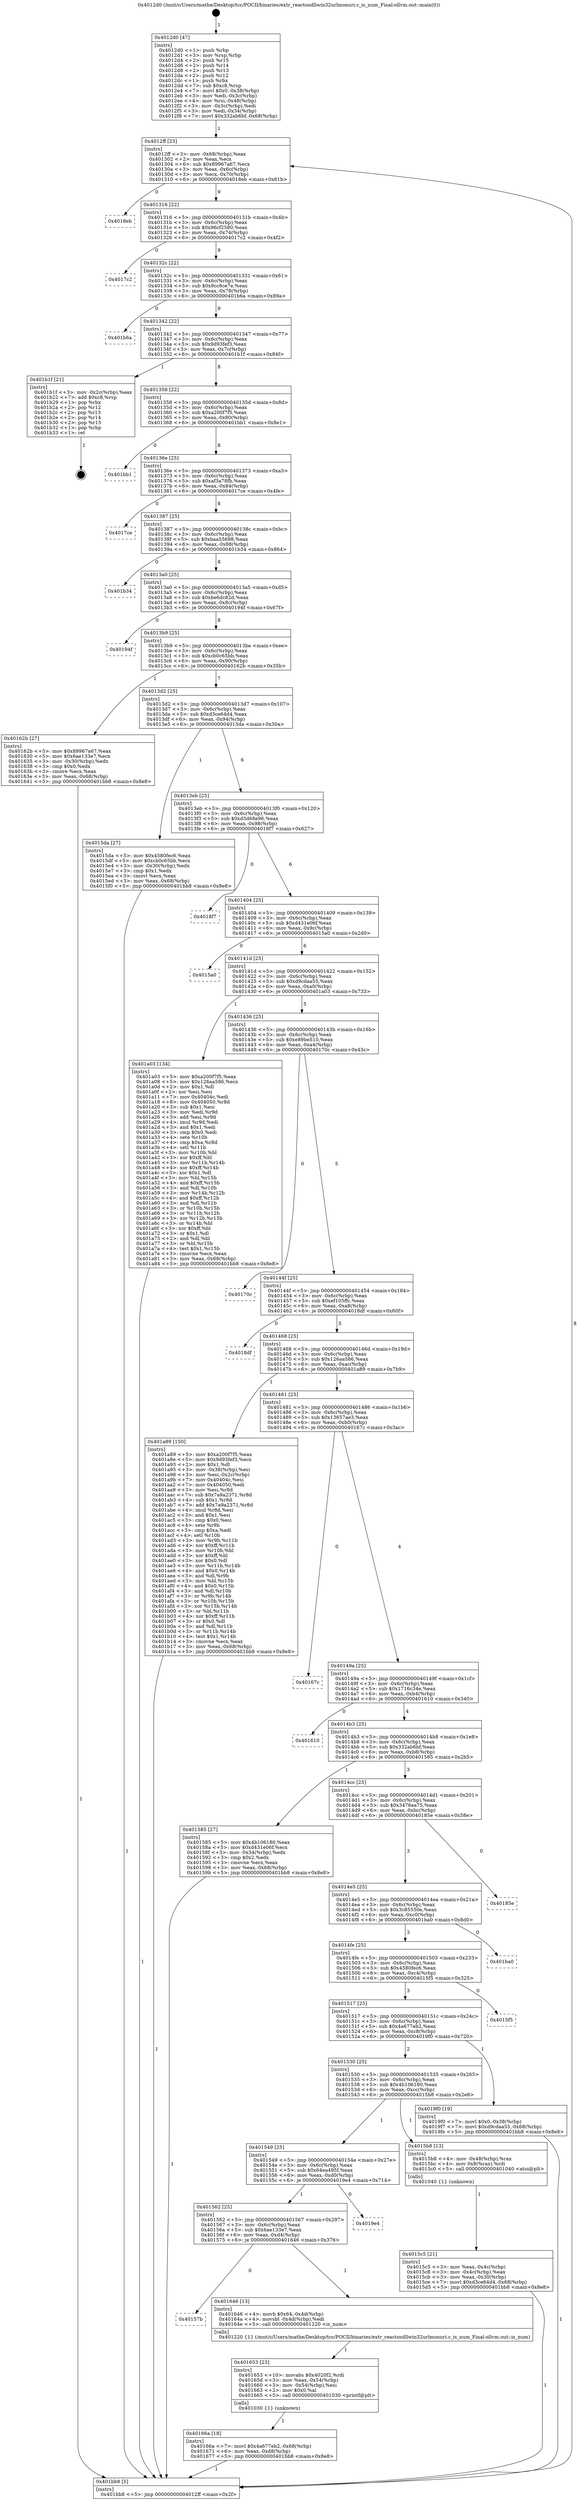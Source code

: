digraph "0x4012d0" {
  label = "0x4012d0 (/mnt/c/Users/mathe/Desktop/tcc/POCII/binaries/extr_reactosdllwin32urlmonuri.c_is_num_Final-ollvm.out::main(0))"
  labelloc = "t"
  node[shape=record]

  Entry [label="",width=0.3,height=0.3,shape=circle,fillcolor=black,style=filled]
  "0x4012ff" [label="{
     0x4012ff [23]\l
     | [instrs]\l
     &nbsp;&nbsp;0x4012ff \<+3\>: mov -0x68(%rbp),%eax\l
     &nbsp;&nbsp;0x401302 \<+2\>: mov %eax,%ecx\l
     &nbsp;&nbsp;0x401304 \<+6\>: sub $0x89967a67,%ecx\l
     &nbsp;&nbsp;0x40130a \<+3\>: mov %eax,-0x6c(%rbp)\l
     &nbsp;&nbsp;0x40130d \<+3\>: mov %ecx,-0x70(%rbp)\l
     &nbsp;&nbsp;0x401310 \<+6\>: je 00000000004018eb \<main+0x61b\>\l
  }"]
  "0x4018eb" [label="{
     0x4018eb\l
  }", style=dashed]
  "0x401316" [label="{
     0x401316 [22]\l
     | [instrs]\l
     &nbsp;&nbsp;0x401316 \<+5\>: jmp 000000000040131b \<main+0x4b\>\l
     &nbsp;&nbsp;0x40131b \<+3\>: mov -0x6c(%rbp),%eax\l
     &nbsp;&nbsp;0x40131e \<+5\>: sub $0x96cf2580,%eax\l
     &nbsp;&nbsp;0x401323 \<+3\>: mov %eax,-0x74(%rbp)\l
     &nbsp;&nbsp;0x401326 \<+6\>: je 00000000004017c2 \<main+0x4f2\>\l
  }"]
  Exit [label="",width=0.3,height=0.3,shape=circle,fillcolor=black,style=filled,peripheries=2]
  "0x4017c2" [label="{
     0x4017c2\l
  }", style=dashed]
  "0x40132c" [label="{
     0x40132c [22]\l
     | [instrs]\l
     &nbsp;&nbsp;0x40132c \<+5\>: jmp 0000000000401331 \<main+0x61\>\l
     &nbsp;&nbsp;0x401331 \<+3\>: mov -0x6c(%rbp),%eax\l
     &nbsp;&nbsp;0x401334 \<+5\>: sub $0x9cc8ce7e,%eax\l
     &nbsp;&nbsp;0x401339 \<+3\>: mov %eax,-0x78(%rbp)\l
     &nbsp;&nbsp;0x40133c \<+6\>: je 0000000000401b6a \<main+0x89a\>\l
  }"]
  "0x40166a" [label="{
     0x40166a [18]\l
     | [instrs]\l
     &nbsp;&nbsp;0x40166a \<+7\>: movl $0x4a677eb2,-0x68(%rbp)\l
     &nbsp;&nbsp;0x401671 \<+6\>: mov %eax,-0xd8(%rbp)\l
     &nbsp;&nbsp;0x401677 \<+5\>: jmp 0000000000401bb8 \<main+0x8e8\>\l
  }"]
  "0x401b6a" [label="{
     0x401b6a\l
  }", style=dashed]
  "0x401342" [label="{
     0x401342 [22]\l
     | [instrs]\l
     &nbsp;&nbsp;0x401342 \<+5\>: jmp 0000000000401347 \<main+0x77\>\l
     &nbsp;&nbsp;0x401347 \<+3\>: mov -0x6c(%rbp),%eax\l
     &nbsp;&nbsp;0x40134a \<+5\>: sub $0x9d93fef3,%eax\l
     &nbsp;&nbsp;0x40134f \<+3\>: mov %eax,-0x7c(%rbp)\l
     &nbsp;&nbsp;0x401352 \<+6\>: je 0000000000401b1f \<main+0x84f\>\l
  }"]
  "0x401653" [label="{
     0x401653 [23]\l
     | [instrs]\l
     &nbsp;&nbsp;0x401653 \<+10\>: movabs $0x4020f2,%rdi\l
     &nbsp;&nbsp;0x40165d \<+3\>: mov %eax,-0x54(%rbp)\l
     &nbsp;&nbsp;0x401660 \<+3\>: mov -0x54(%rbp),%esi\l
     &nbsp;&nbsp;0x401663 \<+2\>: mov $0x0,%al\l
     &nbsp;&nbsp;0x401665 \<+5\>: call 0000000000401030 \<printf@plt\>\l
     | [calls]\l
     &nbsp;&nbsp;0x401030 \{1\} (unknown)\l
  }"]
  "0x401b1f" [label="{
     0x401b1f [21]\l
     | [instrs]\l
     &nbsp;&nbsp;0x401b1f \<+3\>: mov -0x2c(%rbp),%eax\l
     &nbsp;&nbsp;0x401b22 \<+7\>: add $0xc8,%rsp\l
     &nbsp;&nbsp;0x401b29 \<+1\>: pop %rbx\l
     &nbsp;&nbsp;0x401b2a \<+2\>: pop %r12\l
     &nbsp;&nbsp;0x401b2c \<+2\>: pop %r13\l
     &nbsp;&nbsp;0x401b2e \<+2\>: pop %r14\l
     &nbsp;&nbsp;0x401b30 \<+2\>: pop %r15\l
     &nbsp;&nbsp;0x401b32 \<+1\>: pop %rbp\l
     &nbsp;&nbsp;0x401b33 \<+1\>: ret\l
  }"]
  "0x401358" [label="{
     0x401358 [22]\l
     | [instrs]\l
     &nbsp;&nbsp;0x401358 \<+5\>: jmp 000000000040135d \<main+0x8d\>\l
     &nbsp;&nbsp;0x40135d \<+3\>: mov -0x6c(%rbp),%eax\l
     &nbsp;&nbsp;0x401360 \<+5\>: sub $0xa200f7f5,%eax\l
     &nbsp;&nbsp;0x401365 \<+3\>: mov %eax,-0x80(%rbp)\l
     &nbsp;&nbsp;0x401368 \<+6\>: je 0000000000401bb1 \<main+0x8e1\>\l
  }"]
  "0x40157b" [label="{
     0x40157b\l
  }", style=dashed]
  "0x401bb1" [label="{
     0x401bb1\l
  }", style=dashed]
  "0x40136e" [label="{
     0x40136e [25]\l
     | [instrs]\l
     &nbsp;&nbsp;0x40136e \<+5\>: jmp 0000000000401373 \<main+0xa3\>\l
     &nbsp;&nbsp;0x401373 \<+3\>: mov -0x6c(%rbp),%eax\l
     &nbsp;&nbsp;0x401376 \<+5\>: sub $0xaf3a78fb,%eax\l
     &nbsp;&nbsp;0x40137b \<+6\>: mov %eax,-0x84(%rbp)\l
     &nbsp;&nbsp;0x401381 \<+6\>: je 00000000004017ce \<main+0x4fe\>\l
  }"]
  "0x401646" [label="{
     0x401646 [13]\l
     | [instrs]\l
     &nbsp;&nbsp;0x401646 \<+4\>: movb $0x64,-0x4d(%rbp)\l
     &nbsp;&nbsp;0x40164a \<+4\>: movsbl -0x4d(%rbp),%edi\l
     &nbsp;&nbsp;0x40164e \<+5\>: call 0000000000401220 \<is_num\>\l
     | [calls]\l
     &nbsp;&nbsp;0x401220 \{1\} (/mnt/c/Users/mathe/Desktop/tcc/POCII/binaries/extr_reactosdllwin32urlmonuri.c_is_num_Final-ollvm.out::is_num)\l
  }"]
  "0x4017ce" [label="{
     0x4017ce\l
  }", style=dashed]
  "0x401387" [label="{
     0x401387 [25]\l
     | [instrs]\l
     &nbsp;&nbsp;0x401387 \<+5\>: jmp 000000000040138c \<main+0xbc\>\l
     &nbsp;&nbsp;0x40138c \<+3\>: mov -0x6c(%rbp),%eax\l
     &nbsp;&nbsp;0x40138f \<+5\>: sub $0xbaa55698,%eax\l
     &nbsp;&nbsp;0x401394 \<+6\>: mov %eax,-0x88(%rbp)\l
     &nbsp;&nbsp;0x40139a \<+6\>: je 0000000000401b34 \<main+0x864\>\l
  }"]
  "0x401562" [label="{
     0x401562 [25]\l
     | [instrs]\l
     &nbsp;&nbsp;0x401562 \<+5\>: jmp 0000000000401567 \<main+0x297\>\l
     &nbsp;&nbsp;0x401567 \<+3\>: mov -0x6c(%rbp),%eax\l
     &nbsp;&nbsp;0x40156a \<+5\>: sub $0x6ae133e7,%eax\l
     &nbsp;&nbsp;0x40156f \<+6\>: mov %eax,-0xd4(%rbp)\l
     &nbsp;&nbsp;0x401575 \<+6\>: je 0000000000401646 \<main+0x376\>\l
  }"]
  "0x401b34" [label="{
     0x401b34\l
  }", style=dashed]
  "0x4013a0" [label="{
     0x4013a0 [25]\l
     | [instrs]\l
     &nbsp;&nbsp;0x4013a0 \<+5\>: jmp 00000000004013a5 \<main+0xd5\>\l
     &nbsp;&nbsp;0x4013a5 \<+3\>: mov -0x6c(%rbp),%eax\l
     &nbsp;&nbsp;0x4013a8 \<+5\>: sub $0xbe6dc82d,%eax\l
     &nbsp;&nbsp;0x4013ad \<+6\>: mov %eax,-0x8c(%rbp)\l
     &nbsp;&nbsp;0x4013b3 \<+6\>: je 000000000040194f \<main+0x67f\>\l
  }"]
  "0x4019e4" [label="{
     0x4019e4\l
  }", style=dashed]
  "0x40194f" [label="{
     0x40194f\l
  }", style=dashed]
  "0x4013b9" [label="{
     0x4013b9 [25]\l
     | [instrs]\l
     &nbsp;&nbsp;0x4013b9 \<+5\>: jmp 00000000004013be \<main+0xee\>\l
     &nbsp;&nbsp;0x4013be \<+3\>: mov -0x6c(%rbp),%eax\l
     &nbsp;&nbsp;0x4013c1 \<+5\>: sub $0xcb0c65bb,%eax\l
     &nbsp;&nbsp;0x4013c6 \<+6\>: mov %eax,-0x90(%rbp)\l
     &nbsp;&nbsp;0x4013cc \<+6\>: je 000000000040162b \<main+0x35b\>\l
  }"]
  "0x4015c5" [label="{
     0x4015c5 [21]\l
     | [instrs]\l
     &nbsp;&nbsp;0x4015c5 \<+3\>: mov %eax,-0x4c(%rbp)\l
     &nbsp;&nbsp;0x4015c8 \<+3\>: mov -0x4c(%rbp),%eax\l
     &nbsp;&nbsp;0x4015cb \<+3\>: mov %eax,-0x30(%rbp)\l
     &nbsp;&nbsp;0x4015ce \<+7\>: movl $0xd3ce64d4,-0x68(%rbp)\l
     &nbsp;&nbsp;0x4015d5 \<+5\>: jmp 0000000000401bb8 \<main+0x8e8\>\l
  }"]
  "0x40162b" [label="{
     0x40162b [27]\l
     | [instrs]\l
     &nbsp;&nbsp;0x40162b \<+5\>: mov $0x89967a67,%eax\l
     &nbsp;&nbsp;0x401630 \<+5\>: mov $0x6ae133e7,%ecx\l
     &nbsp;&nbsp;0x401635 \<+3\>: mov -0x30(%rbp),%edx\l
     &nbsp;&nbsp;0x401638 \<+3\>: cmp $0x0,%edx\l
     &nbsp;&nbsp;0x40163b \<+3\>: cmove %ecx,%eax\l
     &nbsp;&nbsp;0x40163e \<+3\>: mov %eax,-0x68(%rbp)\l
     &nbsp;&nbsp;0x401641 \<+5\>: jmp 0000000000401bb8 \<main+0x8e8\>\l
  }"]
  "0x4013d2" [label="{
     0x4013d2 [25]\l
     | [instrs]\l
     &nbsp;&nbsp;0x4013d2 \<+5\>: jmp 00000000004013d7 \<main+0x107\>\l
     &nbsp;&nbsp;0x4013d7 \<+3\>: mov -0x6c(%rbp),%eax\l
     &nbsp;&nbsp;0x4013da \<+5\>: sub $0xd3ce64d4,%eax\l
     &nbsp;&nbsp;0x4013df \<+6\>: mov %eax,-0x94(%rbp)\l
     &nbsp;&nbsp;0x4013e5 \<+6\>: je 00000000004015da \<main+0x30a\>\l
  }"]
  "0x401549" [label="{
     0x401549 [25]\l
     | [instrs]\l
     &nbsp;&nbsp;0x401549 \<+5\>: jmp 000000000040154e \<main+0x27e\>\l
     &nbsp;&nbsp;0x40154e \<+3\>: mov -0x6c(%rbp),%eax\l
     &nbsp;&nbsp;0x401551 \<+5\>: sub $0x64ea495f,%eax\l
     &nbsp;&nbsp;0x401556 \<+6\>: mov %eax,-0xd0(%rbp)\l
     &nbsp;&nbsp;0x40155c \<+6\>: je 00000000004019e4 \<main+0x714\>\l
  }"]
  "0x4015da" [label="{
     0x4015da [27]\l
     | [instrs]\l
     &nbsp;&nbsp;0x4015da \<+5\>: mov $0x4580fec6,%eax\l
     &nbsp;&nbsp;0x4015df \<+5\>: mov $0xcb0c65bb,%ecx\l
     &nbsp;&nbsp;0x4015e4 \<+3\>: mov -0x30(%rbp),%edx\l
     &nbsp;&nbsp;0x4015e7 \<+3\>: cmp $0x1,%edx\l
     &nbsp;&nbsp;0x4015ea \<+3\>: cmovl %ecx,%eax\l
     &nbsp;&nbsp;0x4015ed \<+3\>: mov %eax,-0x68(%rbp)\l
     &nbsp;&nbsp;0x4015f0 \<+5\>: jmp 0000000000401bb8 \<main+0x8e8\>\l
  }"]
  "0x4013eb" [label="{
     0x4013eb [25]\l
     | [instrs]\l
     &nbsp;&nbsp;0x4013eb \<+5\>: jmp 00000000004013f0 \<main+0x120\>\l
     &nbsp;&nbsp;0x4013f0 \<+3\>: mov -0x6c(%rbp),%eax\l
     &nbsp;&nbsp;0x4013f3 \<+5\>: sub $0xd3d68e96,%eax\l
     &nbsp;&nbsp;0x4013f8 \<+6\>: mov %eax,-0x98(%rbp)\l
     &nbsp;&nbsp;0x4013fe \<+6\>: je 00000000004018f7 \<main+0x627\>\l
  }"]
  "0x4015b8" [label="{
     0x4015b8 [13]\l
     | [instrs]\l
     &nbsp;&nbsp;0x4015b8 \<+4\>: mov -0x48(%rbp),%rax\l
     &nbsp;&nbsp;0x4015bc \<+4\>: mov 0x8(%rax),%rdi\l
     &nbsp;&nbsp;0x4015c0 \<+5\>: call 0000000000401040 \<atoi@plt\>\l
     | [calls]\l
     &nbsp;&nbsp;0x401040 \{1\} (unknown)\l
  }"]
  "0x4018f7" [label="{
     0x4018f7\l
  }", style=dashed]
  "0x401404" [label="{
     0x401404 [25]\l
     | [instrs]\l
     &nbsp;&nbsp;0x401404 \<+5\>: jmp 0000000000401409 \<main+0x139\>\l
     &nbsp;&nbsp;0x401409 \<+3\>: mov -0x6c(%rbp),%eax\l
     &nbsp;&nbsp;0x40140c \<+5\>: sub $0xd431e06f,%eax\l
     &nbsp;&nbsp;0x401411 \<+6\>: mov %eax,-0x9c(%rbp)\l
     &nbsp;&nbsp;0x401417 \<+6\>: je 00000000004015a0 \<main+0x2d0\>\l
  }"]
  "0x401530" [label="{
     0x401530 [25]\l
     | [instrs]\l
     &nbsp;&nbsp;0x401530 \<+5\>: jmp 0000000000401535 \<main+0x265\>\l
     &nbsp;&nbsp;0x401535 \<+3\>: mov -0x6c(%rbp),%eax\l
     &nbsp;&nbsp;0x401538 \<+5\>: sub $0x4b106180,%eax\l
     &nbsp;&nbsp;0x40153d \<+6\>: mov %eax,-0xcc(%rbp)\l
     &nbsp;&nbsp;0x401543 \<+6\>: je 00000000004015b8 \<main+0x2e8\>\l
  }"]
  "0x4015a0" [label="{
     0x4015a0\l
  }", style=dashed]
  "0x40141d" [label="{
     0x40141d [25]\l
     | [instrs]\l
     &nbsp;&nbsp;0x40141d \<+5\>: jmp 0000000000401422 \<main+0x152\>\l
     &nbsp;&nbsp;0x401422 \<+3\>: mov -0x6c(%rbp),%eax\l
     &nbsp;&nbsp;0x401425 \<+5\>: sub $0xd9cdaa55,%eax\l
     &nbsp;&nbsp;0x40142a \<+6\>: mov %eax,-0xa0(%rbp)\l
     &nbsp;&nbsp;0x401430 \<+6\>: je 0000000000401a03 \<main+0x733\>\l
  }"]
  "0x4019f0" [label="{
     0x4019f0 [19]\l
     | [instrs]\l
     &nbsp;&nbsp;0x4019f0 \<+7\>: movl $0x0,-0x38(%rbp)\l
     &nbsp;&nbsp;0x4019f7 \<+7\>: movl $0xd9cdaa55,-0x68(%rbp)\l
     &nbsp;&nbsp;0x4019fe \<+5\>: jmp 0000000000401bb8 \<main+0x8e8\>\l
  }"]
  "0x401a03" [label="{
     0x401a03 [134]\l
     | [instrs]\l
     &nbsp;&nbsp;0x401a03 \<+5\>: mov $0xa200f7f5,%eax\l
     &nbsp;&nbsp;0x401a08 \<+5\>: mov $0x126aa586,%ecx\l
     &nbsp;&nbsp;0x401a0d \<+2\>: mov $0x1,%dl\l
     &nbsp;&nbsp;0x401a0f \<+2\>: xor %esi,%esi\l
     &nbsp;&nbsp;0x401a11 \<+7\>: mov 0x40404c,%edi\l
     &nbsp;&nbsp;0x401a18 \<+8\>: mov 0x404050,%r8d\l
     &nbsp;&nbsp;0x401a20 \<+3\>: sub $0x1,%esi\l
     &nbsp;&nbsp;0x401a23 \<+3\>: mov %edi,%r9d\l
     &nbsp;&nbsp;0x401a26 \<+3\>: add %esi,%r9d\l
     &nbsp;&nbsp;0x401a29 \<+4\>: imul %r9d,%edi\l
     &nbsp;&nbsp;0x401a2d \<+3\>: and $0x1,%edi\l
     &nbsp;&nbsp;0x401a30 \<+3\>: cmp $0x0,%edi\l
     &nbsp;&nbsp;0x401a33 \<+4\>: sete %r10b\l
     &nbsp;&nbsp;0x401a37 \<+4\>: cmp $0xa,%r8d\l
     &nbsp;&nbsp;0x401a3b \<+4\>: setl %r11b\l
     &nbsp;&nbsp;0x401a3f \<+3\>: mov %r10b,%bl\l
     &nbsp;&nbsp;0x401a42 \<+3\>: xor $0xff,%bl\l
     &nbsp;&nbsp;0x401a45 \<+3\>: mov %r11b,%r14b\l
     &nbsp;&nbsp;0x401a48 \<+4\>: xor $0xff,%r14b\l
     &nbsp;&nbsp;0x401a4c \<+3\>: xor $0x1,%dl\l
     &nbsp;&nbsp;0x401a4f \<+3\>: mov %bl,%r15b\l
     &nbsp;&nbsp;0x401a52 \<+4\>: and $0xff,%r15b\l
     &nbsp;&nbsp;0x401a56 \<+3\>: and %dl,%r10b\l
     &nbsp;&nbsp;0x401a59 \<+3\>: mov %r14b,%r12b\l
     &nbsp;&nbsp;0x401a5c \<+4\>: and $0xff,%r12b\l
     &nbsp;&nbsp;0x401a60 \<+3\>: and %dl,%r11b\l
     &nbsp;&nbsp;0x401a63 \<+3\>: or %r10b,%r15b\l
     &nbsp;&nbsp;0x401a66 \<+3\>: or %r11b,%r12b\l
     &nbsp;&nbsp;0x401a69 \<+3\>: xor %r12b,%r15b\l
     &nbsp;&nbsp;0x401a6c \<+3\>: or %r14b,%bl\l
     &nbsp;&nbsp;0x401a6f \<+3\>: xor $0xff,%bl\l
     &nbsp;&nbsp;0x401a72 \<+3\>: or $0x1,%dl\l
     &nbsp;&nbsp;0x401a75 \<+2\>: and %dl,%bl\l
     &nbsp;&nbsp;0x401a77 \<+3\>: or %bl,%r15b\l
     &nbsp;&nbsp;0x401a7a \<+4\>: test $0x1,%r15b\l
     &nbsp;&nbsp;0x401a7e \<+3\>: cmovne %ecx,%eax\l
     &nbsp;&nbsp;0x401a81 \<+3\>: mov %eax,-0x68(%rbp)\l
     &nbsp;&nbsp;0x401a84 \<+5\>: jmp 0000000000401bb8 \<main+0x8e8\>\l
  }"]
  "0x401436" [label="{
     0x401436 [25]\l
     | [instrs]\l
     &nbsp;&nbsp;0x401436 \<+5\>: jmp 000000000040143b \<main+0x16b\>\l
     &nbsp;&nbsp;0x40143b \<+3\>: mov -0x6c(%rbp),%eax\l
     &nbsp;&nbsp;0x40143e \<+5\>: sub $0xe89be510,%eax\l
     &nbsp;&nbsp;0x401443 \<+6\>: mov %eax,-0xa4(%rbp)\l
     &nbsp;&nbsp;0x401449 \<+6\>: je 000000000040170c \<main+0x43c\>\l
  }"]
  "0x401517" [label="{
     0x401517 [25]\l
     | [instrs]\l
     &nbsp;&nbsp;0x401517 \<+5\>: jmp 000000000040151c \<main+0x24c\>\l
     &nbsp;&nbsp;0x40151c \<+3\>: mov -0x6c(%rbp),%eax\l
     &nbsp;&nbsp;0x40151f \<+5\>: sub $0x4a677eb2,%eax\l
     &nbsp;&nbsp;0x401524 \<+6\>: mov %eax,-0xc8(%rbp)\l
     &nbsp;&nbsp;0x40152a \<+6\>: je 00000000004019f0 \<main+0x720\>\l
  }"]
  "0x40170c" [label="{
     0x40170c\l
  }", style=dashed]
  "0x40144f" [label="{
     0x40144f [25]\l
     | [instrs]\l
     &nbsp;&nbsp;0x40144f \<+5\>: jmp 0000000000401454 \<main+0x184\>\l
     &nbsp;&nbsp;0x401454 \<+3\>: mov -0x6c(%rbp),%eax\l
     &nbsp;&nbsp;0x401457 \<+5\>: sub $0xef105ffc,%eax\l
     &nbsp;&nbsp;0x40145c \<+6\>: mov %eax,-0xa8(%rbp)\l
     &nbsp;&nbsp;0x401462 \<+6\>: je 00000000004018df \<main+0x60f\>\l
  }"]
  "0x4015f5" [label="{
     0x4015f5\l
  }", style=dashed]
  "0x4018df" [label="{
     0x4018df\l
  }", style=dashed]
  "0x401468" [label="{
     0x401468 [25]\l
     | [instrs]\l
     &nbsp;&nbsp;0x401468 \<+5\>: jmp 000000000040146d \<main+0x19d\>\l
     &nbsp;&nbsp;0x40146d \<+3\>: mov -0x6c(%rbp),%eax\l
     &nbsp;&nbsp;0x401470 \<+5\>: sub $0x126aa586,%eax\l
     &nbsp;&nbsp;0x401475 \<+6\>: mov %eax,-0xac(%rbp)\l
     &nbsp;&nbsp;0x40147b \<+6\>: je 0000000000401a89 \<main+0x7b9\>\l
  }"]
  "0x4014fe" [label="{
     0x4014fe [25]\l
     | [instrs]\l
     &nbsp;&nbsp;0x4014fe \<+5\>: jmp 0000000000401503 \<main+0x233\>\l
     &nbsp;&nbsp;0x401503 \<+3\>: mov -0x6c(%rbp),%eax\l
     &nbsp;&nbsp;0x401506 \<+5\>: sub $0x4580fec6,%eax\l
     &nbsp;&nbsp;0x40150b \<+6\>: mov %eax,-0xc4(%rbp)\l
     &nbsp;&nbsp;0x401511 \<+6\>: je 00000000004015f5 \<main+0x325\>\l
  }"]
  "0x401a89" [label="{
     0x401a89 [150]\l
     | [instrs]\l
     &nbsp;&nbsp;0x401a89 \<+5\>: mov $0xa200f7f5,%eax\l
     &nbsp;&nbsp;0x401a8e \<+5\>: mov $0x9d93fef3,%ecx\l
     &nbsp;&nbsp;0x401a93 \<+2\>: mov $0x1,%dl\l
     &nbsp;&nbsp;0x401a95 \<+3\>: mov -0x38(%rbp),%esi\l
     &nbsp;&nbsp;0x401a98 \<+3\>: mov %esi,-0x2c(%rbp)\l
     &nbsp;&nbsp;0x401a9b \<+7\>: mov 0x40404c,%esi\l
     &nbsp;&nbsp;0x401aa2 \<+7\>: mov 0x404050,%edi\l
     &nbsp;&nbsp;0x401aa9 \<+3\>: mov %esi,%r8d\l
     &nbsp;&nbsp;0x401aac \<+7\>: sub $0x7a9a2371,%r8d\l
     &nbsp;&nbsp;0x401ab3 \<+4\>: sub $0x1,%r8d\l
     &nbsp;&nbsp;0x401ab7 \<+7\>: add $0x7a9a2371,%r8d\l
     &nbsp;&nbsp;0x401abe \<+4\>: imul %r8d,%esi\l
     &nbsp;&nbsp;0x401ac2 \<+3\>: and $0x1,%esi\l
     &nbsp;&nbsp;0x401ac5 \<+3\>: cmp $0x0,%esi\l
     &nbsp;&nbsp;0x401ac8 \<+4\>: sete %r9b\l
     &nbsp;&nbsp;0x401acc \<+3\>: cmp $0xa,%edi\l
     &nbsp;&nbsp;0x401acf \<+4\>: setl %r10b\l
     &nbsp;&nbsp;0x401ad3 \<+3\>: mov %r9b,%r11b\l
     &nbsp;&nbsp;0x401ad6 \<+4\>: xor $0xff,%r11b\l
     &nbsp;&nbsp;0x401ada \<+3\>: mov %r10b,%bl\l
     &nbsp;&nbsp;0x401add \<+3\>: xor $0xff,%bl\l
     &nbsp;&nbsp;0x401ae0 \<+3\>: xor $0x0,%dl\l
     &nbsp;&nbsp;0x401ae3 \<+3\>: mov %r11b,%r14b\l
     &nbsp;&nbsp;0x401ae6 \<+4\>: and $0x0,%r14b\l
     &nbsp;&nbsp;0x401aea \<+3\>: and %dl,%r9b\l
     &nbsp;&nbsp;0x401aed \<+3\>: mov %bl,%r15b\l
     &nbsp;&nbsp;0x401af0 \<+4\>: and $0x0,%r15b\l
     &nbsp;&nbsp;0x401af4 \<+3\>: and %dl,%r10b\l
     &nbsp;&nbsp;0x401af7 \<+3\>: or %r9b,%r14b\l
     &nbsp;&nbsp;0x401afa \<+3\>: or %r10b,%r15b\l
     &nbsp;&nbsp;0x401afd \<+3\>: xor %r15b,%r14b\l
     &nbsp;&nbsp;0x401b00 \<+3\>: or %bl,%r11b\l
     &nbsp;&nbsp;0x401b03 \<+4\>: xor $0xff,%r11b\l
     &nbsp;&nbsp;0x401b07 \<+3\>: or $0x0,%dl\l
     &nbsp;&nbsp;0x401b0a \<+3\>: and %dl,%r11b\l
     &nbsp;&nbsp;0x401b0d \<+3\>: or %r11b,%r14b\l
     &nbsp;&nbsp;0x401b10 \<+4\>: test $0x1,%r14b\l
     &nbsp;&nbsp;0x401b14 \<+3\>: cmovne %ecx,%eax\l
     &nbsp;&nbsp;0x401b17 \<+3\>: mov %eax,-0x68(%rbp)\l
     &nbsp;&nbsp;0x401b1a \<+5\>: jmp 0000000000401bb8 \<main+0x8e8\>\l
  }"]
  "0x401481" [label="{
     0x401481 [25]\l
     | [instrs]\l
     &nbsp;&nbsp;0x401481 \<+5\>: jmp 0000000000401486 \<main+0x1b6\>\l
     &nbsp;&nbsp;0x401486 \<+3\>: mov -0x6c(%rbp),%eax\l
     &nbsp;&nbsp;0x401489 \<+5\>: sub $0x13657ae3,%eax\l
     &nbsp;&nbsp;0x40148e \<+6\>: mov %eax,-0xb0(%rbp)\l
     &nbsp;&nbsp;0x401494 \<+6\>: je 000000000040167c \<main+0x3ac\>\l
  }"]
  "0x401ba0" [label="{
     0x401ba0\l
  }", style=dashed]
  "0x40167c" [label="{
     0x40167c\l
  }", style=dashed]
  "0x40149a" [label="{
     0x40149a [25]\l
     | [instrs]\l
     &nbsp;&nbsp;0x40149a \<+5\>: jmp 000000000040149f \<main+0x1cf\>\l
     &nbsp;&nbsp;0x40149f \<+3\>: mov -0x6c(%rbp),%eax\l
     &nbsp;&nbsp;0x4014a2 \<+5\>: sub $0x1716c34e,%eax\l
     &nbsp;&nbsp;0x4014a7 \<+6\>: mov %eax,-0xb4(%rbp)\l
     &nbsp;&nbsp;0x4014ad \<+6\>: je 0000000000401610 \<main+0x340\>\l
  }"]
  "0x4014e5" [label="{
     0x4014e5 [25]\l
     | [instrs]\l
     &nbsp;&nbsp;0x4014e5 \<+5\>: jmp 00000000004014ea \<main+0x21a\>\l
     &nbsp;&nbsp;0x4014ea \<+3\>: mov -0x6c(%rbp),%eax\l
     &nbsp;&nbsp;0x4014ed \<+5\>: sub $0x3c85550e,%eax\l
     &nbsp;&nbsp;0x4014f2 \<+6\>: mov %eax,-0xc0(%rbp)\l
     &nbsp;&nbsp;0x4014f8 \<+6\>: je 0000000000401ba0 \<main+0x8d0\>\l
  }"]
  "0x401610" [label="{
     0x401610\l
  }", style=dashed]
  "0x4014b3" [label="{
     0x4014b3 [25]\l
     | [instrs]\l
     &nbsp;&nbsp;0x4014b3 \<+5\>: jmp 00000000004014b8 \<main+0x1e8\>\l
     &nbsp;&nbsp;0x4014b8 \<+3\>: mov -0x6c(%rbp),%eax\l
     &nbsp;&nbsp;0x4014bb \<+5\>: sub $0x332ab6bf,%eax\l
     &nbsp;&nbsp;0x4014c0 \<+6\>: mov %eax,-0xb8(%rbp)\l
     &nbsp;&nbsp;0x4014c6 \<+6\>: je 0000000000401585 \<main+0x2b5\>\l
  }"]
  "0x40185e" [label="{
     0x40185e\l
  }", style=dashed]
  "0x401585" [label="{
     0x401585 [27]\l
     | [instrs]\l
     &nbsp;&nbsp;0x401585 \<+5\>: mov $0x4b106180,%eax\l
     &nbsp;&nbsp;0x40158a \<+5\>: mov $0xd431e06f,%ecx\l
     &nbsp;&nbsp;0x40158f \<+3\>: mov -0x34(%rbp),%edx\l
     &nbsp;&nbsp;0x401592 \<+3\>: cmp $0x2,%edx\l
     &nbsp;&nbsp;0x401595 \<+3\>: cmovne %ecx,%eax\l
     &nbsp;&nbsp;0x401598 \<+3\>: mov %eax,-0x68(%rbp)\l
     &nbsp;&nbsp;0x40159b \<+5\>: jmp 0000000000401bb8 \<main+0x8e8\>\l
  }"]
  "0x4014cc" [label="{
     0x4014cc [25]\l
     | [instrs]\l
     &nbsp;&nbsp;0x4014cc \<+5\>: jmp 00000000004014d1 \<main+0x201\>\l
     &nbsp;&nbsp;0x4014d1 \<+3\>: mov -0x6c(%rbp),%eax\l
     &nbsp;&nbsp;0x4014d4 \<+5\>: sub $0x3476ea75,%eax\l
     &nbsp;&nbsp;0x4014d9 \<+6\>: mov %eax,-0xbc(%rbp)\l
     &nbsp;&nbsp;0x4014df \<+6\>: je 000000000040185e \<main+0x58e\>\l
  }"]
  "0x401bb8" [label="{
     0x401bb8 [5]\l
     | [instrs]\l
     &nbsp;&nbsp;0x401bb8 \<+5\>: jmp 00000000004012ff \<main+0x2f\>\l
  }"]
  "0x4012d0" [label="{
     0x4012d0 [47]\l
     | [instrs]\l
     &nbsp;&nbsp;0x4012d0 \<+1\>: push %rbp\l
     &nbsp;&nbsp;0x4012d1 \<+3\>: mov %rsp,%rbp\l
     &nbsp;&nbsp;0x4012d4 \<+2\>: push %r15\l
     &nbsp;&nbsp;0x4012d6 \<+2\>: push %r14\l
     &nbsp;&nbsp;0x4012d8 \<+2\>: push %r13\l
     &nbsp;&nbsp;0x4012da \<+2\>: push %r12\l
     &nbsp;&nbsp;0x4012dc \<+1\>: push %rbx\l
     &nbsp;&nbsp;0x4012dd \<+7\>: sub $0xc8,%rsp\l
     &nbsp;&nbsp;0x4012e4 \<+7\>: movl $0x0,-0x38(%rbp)\l
     &nbsp;&nbsp;0x4012eb \<+3\>: mov %edi,-0x3c(%rbp)\l
     &nbsp;&nbsp;0x4012ee \<+4\>: mov %rsi,-0x48(%rbp)\l
     &nbsp;&nbsp;0x4012f2 \<+3\>: mov -0x3c(%rbp),%edi\l
     &nbsp;&nbsp;0x4012f5 \<+3\>: mov %edi,-0x34(%rbp)\l
     &nbsp;&nbsp;0x4012f8 \<+7\>: movl $0x332ab6bf,-0x68(%rbp)\l
  }"]
  Entry -> "0x4012d0" [label=" 1"]
  "0x4012ff" -> "0x4018eb" [label=" 0"]
  "0x4012ff" -> "0x401316" [label=" 9"]
  "0x401b1f" -> Exit [label=" 1"]
  "0x401316" -> "0x4017c2" [label=" 0"]
  "0x401316" -> "0x40132c" [label=" 9"]
  "0x401a89" -> "0x401bb8" [label=" 1"]
  "0x40132c" -> "0x401b6a" [label=" 0"]
  "0x40132c" -> "0x401342" [label=" 9"]
  "0x401a03" -> "0x401bb8" [label=" 1"]
  "0x401342" -> "0x401b1f" [label=" 1"]
  "0x401342" -> "0x401358" [label=" 8"]
  "0x4019f0" -> "0x401bb8" [label=" 1"]
  "0x401358" -> "0x401bb1" [label=" 0"]
  "0x401358" -> "0x40136e" [label=" 8"]
  "0x40166a" -> "0x401bb8" [label=" 1"]
  "0x40136e" -> "0x4017ce" [label=" 0"]
  "0x40136e" -> "0x401387" [label=" 8"]
  "0x401653" -> "0x40166a" [label=" 1"]
  "0x401387" -> "0x401b34" [label=" 0"]
  "0x401387" -> "0x4013a0" [label=" 8"]
  "0x401562" -> "0x40157b" [label=" 0"]
  "0x4013a0" -> "0x40194f" [label=" 0"]
  "0x4013a0" -> "0x4013b9" [label=" 8"]
  "0x401562" -> "0x401646" [label=" 1"]
  "0x4013b9" -> "0x40162b" [label=" 1"]
  "0x4013b9" -> "0x4013d2" [label=" 7"]
  "0x401549" -> "0x401562" [label=" 1"]
  "0x4013d2" -> "0x4015da" [label=" 1"]
  "0x4013d2" -> "0x4013eb" [label=" 6"]
  "0x401549" -> "0x4019e4" [label=" 0"]
  "0x4013eb" -> "0x4018f7" [label=" 0"]
  "0x4013eb" -> "0x401404" [label=" 6"]
  "0x401646" -> "0x401653" [label=" 1"]
  "0x401404" -> "0x4015a0" [label=" 0"]
  "0x401404" -> "0x40141d" [label=" 6"]
  "0x4015da" -> "0x401bb8" [label=" 1"]
  "0x40141d" -> "0x401a03" [label=" 1"]
  "0x40141d" -> "0x401436" [label=" 5"]
  "0x4015c5" -> "0x401bb8" [label=" 1"]
  "0x401436" -> "0x40170c" [label=" 0"]
  "0x401436" -> "0x40144f" [label=" 5"]
  "0x401530" -> "0x401549" [label=" 1"]
  "0x40144f" -> "0x4018df" [label=" 0"]
  "0x40144f" -> "0x401468" [label=" 5"]
  "0x401530" -> "0x4015b8" [label=" 1"]
  "0x401468" -> "0x401a89" [label=" 1"]
  "0x401468" -> "0x401481" [label=" 4"]
  "0x401517" -> "0x401530" [label=" 2"]
  "0x401481" -> "0x40167c" [label=" 0"]
  "0x401481" -> "0x40149a" [label=" 4"]
  "0x401517" -> "0x4019f0" [label=" 1"]
  "0x40149a" -> "0x401610" [label=" 0"]
  "0x40149a" -> "0x4014b3" [label=" 4"]
  "0x4014fe" -> "0x401517" [label=" 3"]
  "0x4014b3" -> "0x401585" [label=" 1"]
  "0x4014b3" -> "0x4014cc" [label=" 3"]
  "0x401585" -> "0x401bb8" [label=" 1"]
  "0x4012d0" -> "0x4012ff" [label=" 1"]
  "0x401bb8" -> "0x4012ff" [label=" 8"]
  "0x4014fe" -> "0x4015f5" [label=" 0"]
  "0x4014cc" -> "0x40185e" [label=" 0"]
  "0x4014cc" -> "0x4014e5" [label=" 3"]
  "0x4015b8" -> "0x4015c5" [label=" 1"]
  "0x4014e5" -> "0x401ba0" [label=" 0"]
  "0x4014e5" -> "0x4014fe" [label=" 3"]
  "0x40162b" -> "0x401bb8" [label=" 1"]
}

